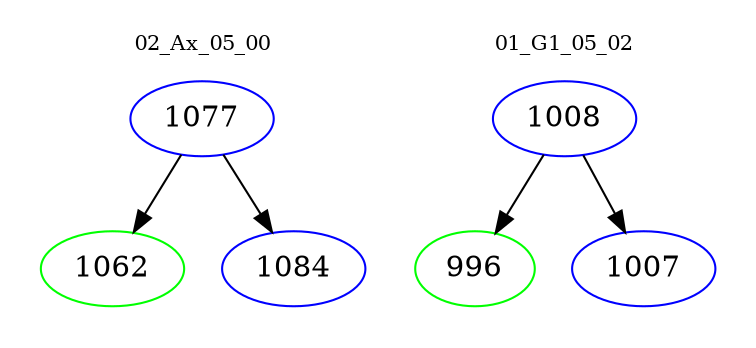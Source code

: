 digraph{
subgraph cluster_0 {
color = white
label = "02_Ax_05_00";
fontsize=10;
T0_1077 [label="1077", color="blue"]
T0_1077 -> T0_1062 [color="black"]
T0_1062 [label="1062", color="green"]
T0_1077 -> T0_1084 [color="black"]
T0_1084 [label="1084", color="blue"]
}
subgraph cluster_1 {
color = white
label = "01_G1_05_02";
fontsize=10;
T1_1008 [label="1008", color="blue"]
T1_1008 -> T1_996 [color="black"]
T1_996 [label="996", color="green"]
T1_1008 -> T1_1007 [color="black"]
T1_1007 [label="1007", color="blue"]
}
}
